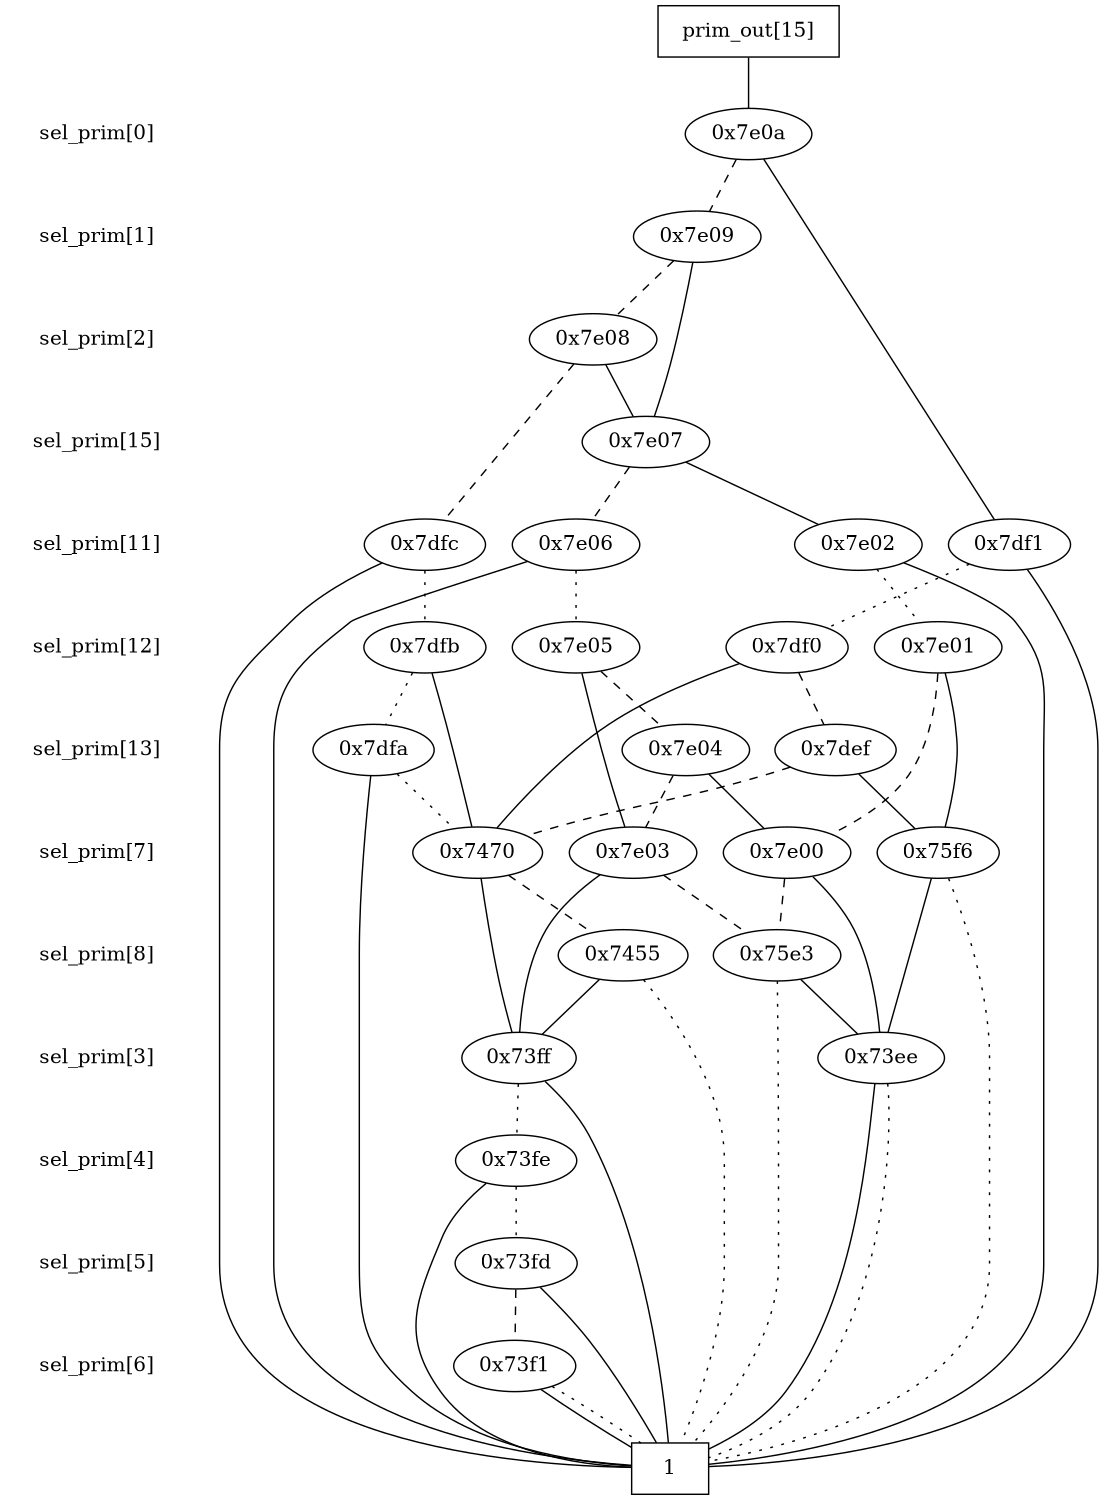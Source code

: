 digraph "DD" {
size = "7.5,10"
center = true;
edge [dir = none];
{ node [shape = plaintext];
  edge [style = invis];
  "CONST NODES" [style = invis];
" sel_prim[0] " -> " sel_prim[1] " -> " sel_prim[2] " -> " sel_prim[15] " -> " sel_prim[11] " -> " sel_prim[12] " -> " sel_prim[13] " -> " sel_prim[7] " -> " sel_prim[8] " -> " sel_prim[3] " -> " sel_prim[4] " -> " sel_prim[5] " -> " sel_prim[6] " -> "CONST NODES"; 
}
{ rank = same; node [shape = box]; edge [style = invis];
"  prim_out[15]  "; }
{ rank = same; " sel_prim[0] ";
"0x7e0a";
}
{ rank = same; " sel_prim[1] ";
"0x7e09";
}
{ rank = same; " sel_prim[2] ";
"0x7e08";
}
{ rank = same; " sel_prim[15] ";
"0x7e07";
}
{ rank = same; " sel_prim[11] ";
"0x7e06";
"0x7df1";
"0x7dfc";
"0x7e02";
}
{ rank = same; " sel_prim[12] ";
"0x7e05";
"0x7df0";
"0x7dfb";
"0x7e01";
}
{ rank = same; " sel_prim[13] ";
"0x7def";
"0x7dfa";
"0x7e04";
}
{ rank = same; " sel_prim[7] ";
"0x75f6";
"0x7e03";
"0x7470";
"0x7e00";
}
{ rank = same; " sel_prim[8] ";
"0x75e3";
"0x7455";
}
{ rank = same; " sel_prim[3] ";
"0x73ee";
"0x73ff";
}
{ rank = same; " sel_prim[4] ";
"0x73fe";
}
{ rank = same; " sel_prim[5] ";
"0x73fd";
}
{ rank = same; " sel_prim[6] ";
"0x73f1";
}
{ rank = same; "CONST NODES";
{ node [shape = box]; "0x73db";
}
}
"  prim_out[15]  " -> "0x7e0a" [style = solid];
"0x7e0a" -> "0x7df1";
"0x7e0a" -> "0x7e09" [style = dashed];
"0x7e09" -> "0x7e07";
"0x7e09" -> "0x7e08" [style = dashed];
"0x7e08" -> "0x7e07";
"0x7e08" -> "0x7dfc" [style = dashed];
"0x7e07" -> "0x7e02";
"0x7e07" -> "0x7e06" [style = dashed];
"0x7e06" -> "0x73db";
"0x7e06" -> "0x7e05" [style = dotted];
"0x7df1" -> "0x73db";
"0x7df1" -> "0x7df0" [style = dotted];
"0x7dfc" -> "0x73db";
"0x7dfc" -> "0x7dfb" [style = dotted];
"0x7e02" -> "0x73db";
"0x7e02" -> "0x7e01" [style = dotted];
"0x7e05" -> "0x7e03";
"0x7e05" -> "0x7e04" [style = dashed];
"0x7df0" -> "0x7470";
"0x7df0" -> "0x7def" [style = dashed];
"0x7dfb" -> "0x7470";
"0x7dfb" -> "0x7dfa" [style = dotted];
"0x7e01" -> "0x75f6";
"0x7e01" -> "0x7e00" [style = dashed];
"0x7def" -> "0x75f6";
"0x7def" -> "0x7470" [style = dashed];
"0x7dfa" -> "0x73db";
"0x7dfa" -> "0x7470" [style = dotted];
"0x7e04" -> "0x7e00";
"0x7e04" -> "0x7e03" [style = dashed];
"0x75f6" -> "0x73ee";
"0x75f6" -> "0x73db" [style = dotted];
"0x7e03" -> "0x73ff";
"0x7e03" -> "0x75e3" [style = dashed];
"0x7470" -> "0x73ff";
"0x7470" -> "0x7455" [style = dashed];
"0x7e00" -> "0x73ee";
"0x7e00" -> "0x75e3" [style = dashed];
"0x75e3" -> "0x73ee";
"0x75e3" -> "0x73db" [style = dotted];
"0x7455" -> "0x73ff";
"0x7455" -> "0x73db" [style = dotted];
"0x73ee" -> "0x73db";
"0x73ee" -> "0x73db" [style = dotted];
"0x73ff" -> "0x73db";
"0x73ff" -> "0x73fe" [style = dotted];
"0x73fe" -> "0x73db";
"0x73fe" -> "0x73fd" [style = dotted];
"0x73fd" -> "0x73db";
"0x73fd" -> "0x73f1" [style = dashed];
"0x73f1" -> "0x73db";
"0x73f1" -> "0x73db" [style = dotted];
"0x73db" [label = "1"];
}
